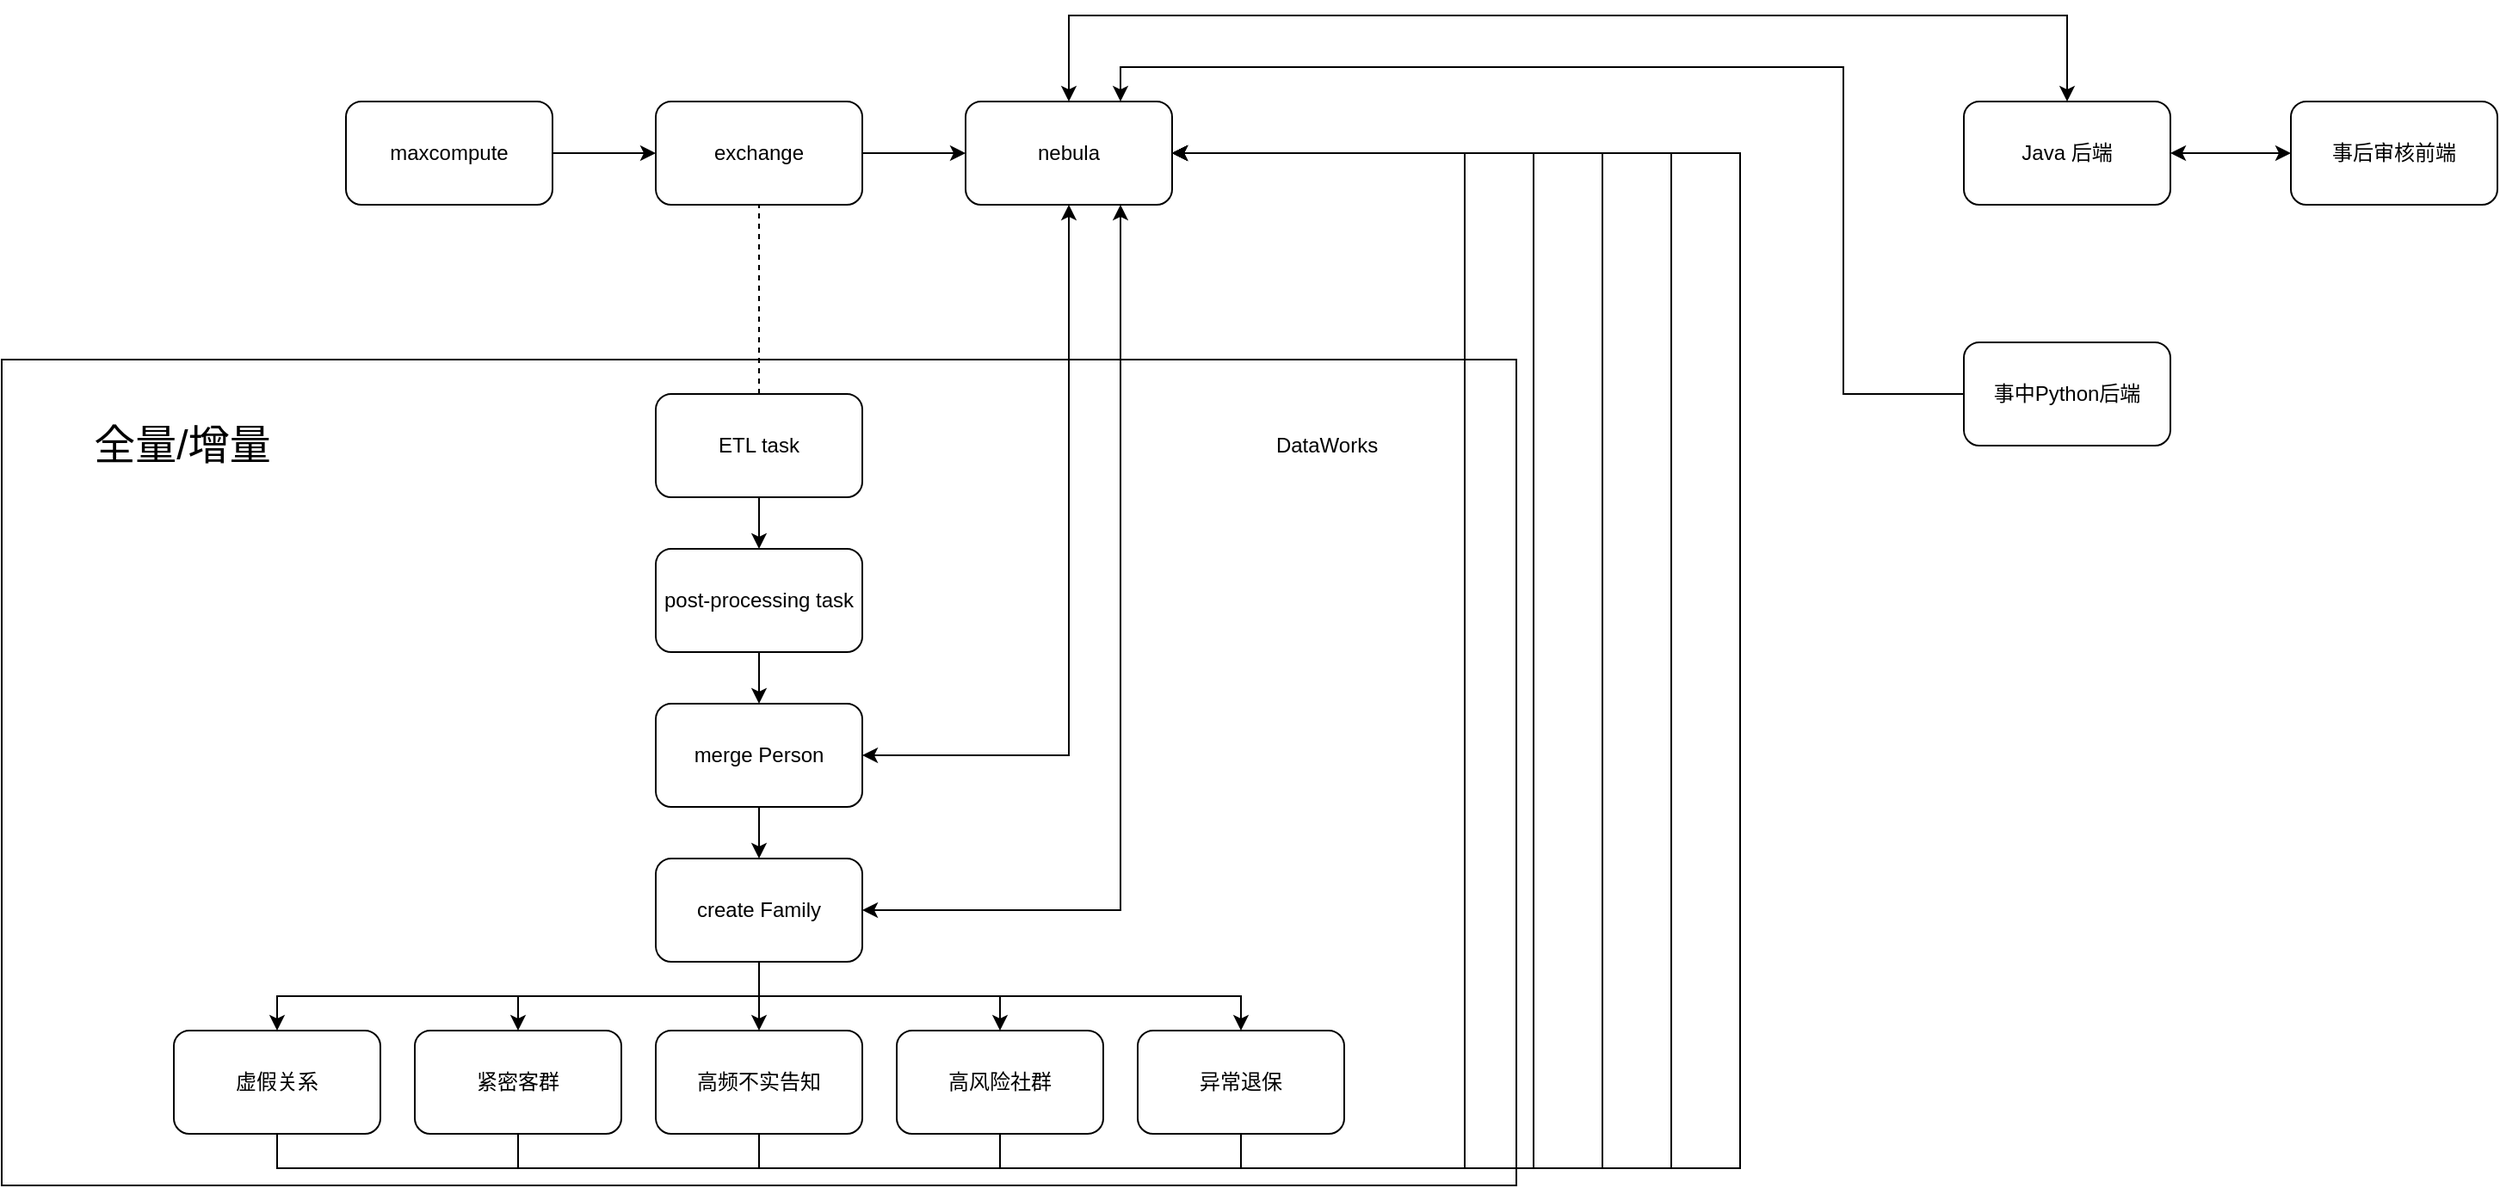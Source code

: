 <mxfile version="22.0.8" type="github">
  <diagram name="第 1 页" id="BYEoG6lzsx8tmBMLC_dV">
    <mxGraphModel dx="2032" dy="871" grid="1" gridSize="10" guides="1" tooltips="1" connect="1" arrows="1" fold="1" page="1" pageScale="1" pageWidth="850" pageHeight="1100" math="0" shadow="0">
      <root>
        <mxCell id="0" />
        <mxCell id="1" parent="0" />
        <mxCell id="w5Dn-mw4ixnfrk4QbpLx-1" value="maxcompute" style="rounded=1;whiteSpace=wrap;html=1;" vertex="1" parent="1">
          <mxGeometry x="20" y="160" width="120" height="60" as="geometry" />
        </mxCell>
        <mxCell id="w5Dn-mw4ixnfrk4QbpLx-2" value="exchange" style="rounded=1;whiteSpace=wrap;html=1;" vertex="1" parent="1">
          <mxGeometry x="200" y="160" width="120" height="60" as="geometry" />
        </mxCell>
        <mxCell id="w5Dn-mw4ixnfrk4QbpLx-3" value="nebula" style="rounded=1;whiteSpace=wrap;html=1;" vertex="1" parent="1">
          <mxGeometry x="380" y="160" width="120" height="60" as="geometry" />
        </mxCell>
        <mxCell id="w5Dn-mw4ixnfrk4QbpLx-4" value="" style="endArrow=classic;html=1;rounded=0;exitX=1;exitY=0.5;exitDx=0;exitDy=0;entryX=0;entryY=0.5;entryDx=0;entryDy=0;" edge="1" parent="1" source="w5Dn-mw4ixnfrk4QbpLx-1" target="w5Dn-mw4ixnfrk4QbpLx-2">
          <mxGeometry width="50" height="50" relative="1" as="geometry">
            <mxPoint x="400" y="460" as="sourcePoint" />
            <mxPoint x="450" y="410" as="targetPoint" />
          </mxGeometry>
        </mxCell>
        <mxCell id="w5Dn-mw4ixnfrk4QbpLx-5" value="" style="endArrow=classic;html=1;rounded=0;exitX=1;exitY=0.5;exitDx=0;exitDy=0;entryX=0;entryY=0.5;entryDx=0;entryDy=0;" edge="1" parent="1" source="w5Dn-mw4ixnfrk4QbpLx-2" target="w5Dn-mw4ixnfrk4QbpLx-3">
          <mxGeometry width="50" height="50" relative="1" as="geometry">
            <mxPoint x="150" y="200" as="sourcePoint" />
            <mxPoint x="210" y="200" as="targetPoint" />
          </mxGeometry>
        </mxCell>
        <mxCell id="w5Dn-mw4ixnfrk4QbpLx-6" value="" style="rounded=0;whiteSpace=wrap;html=1;" vertex="1" parent="1">
          <mxGeometry x="-180" y="310" width="880" height="480" as="geometry" />
        </mxCell>
        <mxCell id="w5Dn-mw4ixnfrk4QbpLx-7" value="DataWorks" style="text;html=1;strokeColor=none;fillColor=none;align=center;verticalAlign=middle;whiteSpace=wrap;rounded=0;" vertex="1" parent="1">
          <mxGeometry x="560" y="345" width="60" height="30" as="geometry" />
        </mxCell>
        <mxCell id="w5Dn-mw4ixnfrk4QbpLx-9" style="edgeStyle=orthogonalEdgeStyle;rounded=0;orthogonalLoop=1;jettySize=auto;html=1;exitX=0.5;exitY=0;exitDx=0;exitDy=0;entryX=0.5;entryY=1;entryDx=0;entryDy=0;dashed=1;endArrow=none;endFill=0;" edge="1" parent="1" source="w5Dn-mw4ixnfrk4QbpLx-8" target="w5Dn-mw4ixnfrk4QbpLx-2">
          <mxGeometry relative="1" as="geometry" />
        </mxCell>
        <mxCell id="w5Dn-mw4ixnfrk4QbpLx-11" style="edgeStyle=orthogonalEdgeStyle;rounded=0;orthogonalLoop=1;jettySize=auto;html=1;exitX=0.5;exitY=1;exitDx=0;exitDy=0;" edge="1" parent="1" source="w5Dn-mw4ixnfrk4QbpLx-8" target="w5Dn-mw4ixnfrk4QbpLx-10">
          <mxGeometry relative="1" as="geometry" />
        </mxCell>
        <mxCell id="w5Dn-mw4ixnfrk4QbpLx-8" value="ETL task" style="rounded=1;whiteSpace=wrap;html=1;" vertex="1" parent="1">
          <mxGeometry x="200" y="330" width="120" height="60" as="geometry" />
        </mxCell>
        <mxCell id="w5Dn-mw4ixnfrk4QbpLx-14" style="edgeStyle=orthogonalEdgeStyle;rounded=0;orthogonalLoop=1;jettySize=auto;html=1;exitX=0.5;exitY=1;exitDx=0;exitDy=0;" edge="1" parent="1" source="w5Dn-mw4ixnfrk4QbpLx-10" target="w5Dn-mw4ixnfrk4QbpLx-12">
          <mxGeometry relative="1" as="geometry" />
        </mxCell>
        <mxCell id="w5Dn-mw4ixnfrk4QbpLx-10" value="post-processing task" style="rounded=1;whiteSpace=wrap;html=1;" vertex="1" parent="1">
          <mxGeometry x="200" y="420" width="120" height="60" as="geometry" />
        </mxCell>
        <mxCell id="w5Dn-mw4ixnfrk4QbpLx-15" style="edgeStyle=orthogonalEdgeStyle;rounded=0;orthogonalLoop=1;jettySize=auto;html=1;exitX=0.5;exitY=1;exitDx=0;exitDy=0;" edge="1" parent="1" source="w5Dn-mw4ixnfrk4QbpLx-12" target="w5Dn-mw4ixnfrk4QbpLx-13">
          <mxGeometry relative="1" as="geometry" />
        </mxCell>
        <mxCell id="w5Dn-mw4ixnfrk4QbpLx-28" style="edgeStyle=orthogonalEdgeStyle;rounded=0;orthogonalLoop=1;jettySize=auto;html=1;exitX=1;exitY=0.5;exitDx=0;exitDy=0;entryX=0.5;entryY=1;entryDx=0;entryDy=0;startArrow=classic;startFill=1;" edge="1" parent="1" source="w5Dn-mw4ixnfrk4QbpLx-12" target="w5Dn-mw4ixnfrk4QbpLx-3">
          <mxGeometry relative="1" as="geometry" />
        </mxCell>
        <mxCell id="w5Dn-mw4ixnfrk4QbpLx-12" value="merge Person" style="rounded=1;whiteSpace=wrap;html=1;" vertex="1" parent="1">
          <mxGeometry x="200" y="510" width="120" height="60" as="geometry" />
        </mxCell>
        <mxCell id="w5Dn-mw4ixnfrk4QbpLx-22" style="edgeStyle=orthogonalEdgeStyle;rounded=0;orthogonalLoop=1;jettySize=auto;html=1;exitX=0.5;exitY=1;exitDx=0;exitDy=0;" edge="1" parent="1" source="w5Dn-mw4ixnfrk4QbpLx-13" target="w5Dn-mw4ixnfrk4QbpLx-17">
          <mxGeometry relative="1" as="geometry" />
        </mxCell>
        <mxCell id="w5Dn-mw4ixnfrk4QbpLx-23" style="edgeStyle=orthogonalEdgeStyle;rounded=0;orthogonalLoop=1;jettySize=auto;html=1;exitX=0.5;exitY=1;exitDx=0;exitDy=0;entryX=0.5;entryY=0;entryDx=0;entryDy=0;" edge="1" parent="1" source="w5Dn-mw4ixnfrk4QbpLx-13" target="w5Dn-mw4ixnfrk4QbpLx-16">
          <mxGeometry relative="1" as="geometry" />
        </mxCell>
        <mxCell id="w5Dn-mw4ixnfrk4QbpLx-24" style="edgeStyle=orthogonalEdgeStyle;rounded=0;orthogonalLoop=1;jettySize=auto;html=1;exitX=0.5;exitY=1;exitDx=0;exitDy=0;" edge="1" parent="1" source="w5Dn-mw4ixnfrk4QbpLx-13" target="w5Dn-mw4ixnfrk4QbpLx-19">
          <mxGeometry relative="1" as="geometry" />
        </mxCell>
        <mxCell id="w5Dn-mw4ixnfrk4QbpLx-25" style="edgeStyle=orthogonalEdgeStyle;rounded=0;orthogonalLoop=1;jettySize=auto;html=1;exitX=0.5;exitY=1;exitDx=0;exitDy=0;entryX=0.5;entryY=0;entryDx=0;entryDy=0;" edge="1" parent="1" source="w5Dn-mw4ixnfrk4QbpLx-13" target="w5Dn-mw4ixnfrk4QbpLx-18">
          <mxGeometry relative="1" as="geometry" />
        </mxCell>
        <mxCell id="w5Dn-mw4ixnfrk4QbpLx-26" style="edgeStyle=orthogonalEdgeStyle;rounded=0;orthogonalLoop=1;jettySize=auto;html=1;exitX=0.5;exitY=1;exitDx=0;exitDy=0;entryX=0.5;entryY=0;entryDx=0;entryDy=0;" edge="1" parent="1" source="w5Dn-mw4ixnfrk4QbpLx-13" target="w5Dn-mw4ixnfrk4QbpLx-20">
          <mxGeometry relative="1" as="geometry" />
        </mxCell>
        <mxCell id="w5Dn-mw4ixnfrk4QbpLx-29" style="edgeStyle=orthogonalEdgeStyle;rounded=0;orthogonalLoop=1;jettySize=auto;html=1;exitX=1;exitY=0.5;exitDx=0;exitDy=0;entryX=0.75;entryY=1;entryDx=0;entryDy=0;startArrow=classic;startFill=1;" edge="1" parent="1" source="w5Dn-mw4ixnfrk4QbpLx-13" target="w5Dn-mw4ixnfrk4QbpLx-3">
          <mxGeometry relative="1" as="geometry" />
        </mxCell>
        <mxCell id="w5Dn-mw4ixnfrk4QbpLx-13" value="create Family" style="rounded=1;whiteSpace=wrap;html=1;" vertex="1" parent="1">
          <mxGeometry x="200" y="600" width="120" height="60" as="geometry" />
        </mxCell>
        <mxCell id="w5Dn-mw4ixnfrk4QbpLx-30" style="edgeStyle=orthogonalEdgeStyle;rounded=0;orthogonalLoop=1;jettySize=auto;html=1;exitX=0.5;exitY=1;exitDx=0;exitDy=0;entryX=1;entryY=0.5;entryDx=0;entryDy=0;" edge="1" parent="1" source="w5Dn-mw4ixnfrk4QbpLx-16" target="w5Dn-mw4ixnfrk4QbpLx-3">
          <mxGeometry relative="1" as="geometry">
            <Array as="points">
              <mxPoint x="-20" y="780" />
              <mxPoint x="670" y="780" />
              <mxPoint x="670" y="190" />
            </Array>
          </mxGeometry>
        </mxCell>
        <mxCell id="w5Dn-mw4ixnfrk4QbpLx-16" value="虚假关系" style="rounded=1;whiteSpace=wrap;html=1;" vertex="1" parent="1">
          <mxGeometry x="-80" y="700" width="120" height="60" as="geometry" />
        </mxCell>
        <mxCell id="w5Dn-mw4ixnfrk4QbpLx-31" style="edgeStyle=orthogonalEdgeStyle;rounded=0;orthogonalLoop=1;jettySize=auto;html=1;exitX=0.5;exitY=1;exitDx=0;exitDy=0;entryX=1;entryY=0.5;entryDx=0;entryDy=0;" edge="1" parent="1" source="w5Dn-mw4ixnfrk4QbpLx-17" target="w5Dn-mw4ixnfrk4QbpLx-3">
          <mxGeometry relative="1" as="geometry">
            <Array as="points">
              <mxPoint x="120" y="780" />
              <mxPoint x="710" y="780" />
              <mxPoint x="710" y="190" />
            </Array>
          </mxGeometry>
        </mxCell>
        <mxCell id="w5Dn-mw4ixnfrk4QbpLx-17" value="紧密客群" style="rounded=1;whiteSpace=wrap;html=1;" vertex="1" parent="1">
          <mxGeometry x="60" y="700" width="120" height="60" as="geometry" />
        </mxCell>
        <mxCell id="w5Dn-mw4ixnfrk4QbpLx-32" style="edgeStyle=orthogonalEdgeStyle;rounded=0;orthogonalLoop=1;jettySize=auto;html=1;exitX=0.5;exitY=1;exitDx=0;exitDy=0;entryX=1;entryY=0.5;entryDx=0;entryDy=0;" edge="1" parent="1" source="w5Dn-mw4ixnfrk4QbpLx-18" target="w5Dn-mw4ixnfrk4QbpLx-3">
          <mxGeometry relative="1" as="geometry">
            <Array as="points">
              <mxPoint x="260" y="780" />
              <mxPoint x="750" y="780" />
              <mxPoint x="750" y="190" />
            </Array>
          </mxGeometry>
        </mxCell>
        <mxCell id="w5Dn-mw4ixnfrk4QbpLx-18" value="高频不实告知" style="rounded=1;whiteSpace=wrap;html=1;" vertex="1" parent="1">
          <mxGeometry x="200" y="700" width="120" height="60" as="geometry" />
        </mxCell>
        <mxCell id="w5Dn-mw4ixnfrk4QbpLx-33" style="edgeStyle=orthogonalEdgeStyle;rounded=0;orthogonalLoop=1;jettySize=auto;html=1;exitX=0.5;exitY=1;exitDx=0;exitDy=0;entryX=1;entryY=0.5;entryDx=0;entryDy=0;" edge="1" parent="1" source="w5Dn-mw4ixnfrk4QbpLx-19" target="w5Dn-mw4ixnfrk4QbpLx-3">
          <mxGeometry relative="1" as="geometry">
            <Array as="points">
              <mxPoint x="400" y="780" />
              <mxPoint x="790" y="780" />
              <mxPoint x="790" y="190" />
            </Array>
          </mxGeometry>
        </mxCell>
        <mxCell id="w5Dn-mw4ixnfrk4QbpLx-19" value="高风险社群" style="rounded=1;whiteSpace=wrap;html=1;" vertex="1" parent="1">
          <mxGeometry x="340" y="700" width="120" height="60" as="geometry" />
        </mxCell>
        <mxCell id="w5Dn-mw4ixnfrk4QbpLx-35" style="edgeStyle=orthogonalEdgeStyle;rounded=0;orthogonalLoop=1;jettySize=auto;html=1;exitX=0.5;exitY=1;exitDx=0;exitDy=0;entryX=1;entryY=0.5;entryDx=0;entryDy=0;" edge="1" parent="1" source="w5Dn-mw4ixnfrk4QbpLx-20" target="w5Dn-mw4ixnfrk4QbpLx-3">
          <mxGeometry relative="1" as="geometry">
            <Array as="points">
              <mxPoint x="540" y="780" />
              <mxPoint x="830" y="780" />
              <mxPoint x="830" y="190" />
            </Array>
          </mxGeometry>
        </mxCell>
        <mxCell id="w5Dn-mw4ixnfrk4QbpLx-20" value="异常退保" style="rounded=1;whiteSpace=wrap;html=1;" vertex="1" parent="1">
          <mxGeometry x="480" y="700" width="120" height="60" as="geometry" />
        </mxCell>
        <mxCell id="w5Dn-mw4ixnfrk4QbpLx-36" style="edgeStyle=orthogonalEdgeStyle;rounded=0;orthogonalLoop=1;jettySize=auto;html=1;exitX=0.5;exitY=0;exitDx=0;exitDy=0;entryX=0.5;entryY=0;entryDx=0;entryDy=0;startArrow=classic;startFill=1;" edge="1" parent="1" source="w5Dn-mw4ixnfrk4QbpLx-27" target="w5Dn-mw4ixnfrk4QbpLx-3">
          <mxGeometry relative="1" as="geometry">
            <Array as="points">
              <mxPoint x="1020" y="110" />
              <mxPoint x="440" y="110" />
            </Array>
          </mxGeometry>
        </mxCell>
        <mxCell id="w5Dn-mw4ixnfrk4QbpLx-38" style="edgeStyle=orthogonalEdgeStyle;rounded=0;orthogonalLoop=1;jettySize=auto;html=1;exitX=1;exitY=0.5;exitDx=0;exitDy=0;entryX=0;entryY=0.5;entryDx=0;entryDy=0;startArrow=classic;startFill=1;" edge="1" parent="1" source="w5Dn-mw4ixnfrk4QbpLx-27" target="w5Dn-mw4ixnfrk4QbpLx-37">
          <mxGeometry relative="1" as="geometry" />
        </mxCell>
        <mxCell id="w5Dn-mw4ixnfrk4QbpLx-27" value="Java 后端" style="rounded=1;whiteSpace=wrap;html=1;" vertex="1" parent="1">
          <mxGeometry x="960" y="160" width="120" height="60" as="geometry" />
        </mxCell>
        <mxCell id="w5Dn-mw4ixnfrk4QbpLx-37" value="事后审核前端" style="rounded=1;whiteSpace=wrap;html=1;" vertex="1" parent="1">
          <mxGeometry x="1150" y="160" width="120" height="60" as="geometry" />
        </mxCell>
        <mxCell id="w5Dn-mw4ixnfrk4QbpLx-40" style="edgeStyle=orthogonalEdgeStyle;rounded=0;orthogonalLoop=1;jettySize=auto;html=1;exitX=0;exitY=0.5;exitDx=0;exitDy=0;entryX=0.75;entryY=0;entryDx=0;entryDy=0;" edge="1" parent="1" source="w5Dn-mw4ixnfrk4QbpLx-39" target="w5Dn-mw4ixnfrk4QbpLx-3">
          <mxGeometry relative="1" as="geometry">
            <Array as="points">
              <mxPoint x="890" y="330" />
              <mxPoint x="890" y="140" />
              <mxPoint x="470" y="140" />
            </Array>
          </mxGeometry>
        </mxCell>
        <mxCell id="w5Dn-mw4ixnfrk4QbpLx-39" value="事中Python后端" style="rounded=1;whiteSpace=wrap;html=1;" vertex="1" parent="1">
          <mxGeometry x="960" y="300" width="120" height="60" as="geometry" />
        </mxCell>
        <mxCell id="w5Dn-mw4ixnfrk4QbpLx-41" value="&lt;font style=&quot;font-size: 24px;&quot;&gt;全量/增量&lt;/font&gt;" style="text;html=1;strokeColor=none;fillColor=none;align=center;verticalAlign=middle;whiteSpace=wrap;rounded=0;" vertex="1" parent="1">
          <mxGeometry x="-140" y="345" width="130" height="30" as="geometry" />
        </mxCell>
      </root>
    </mxGraphModel>
  </diagram>
</mxfile>
